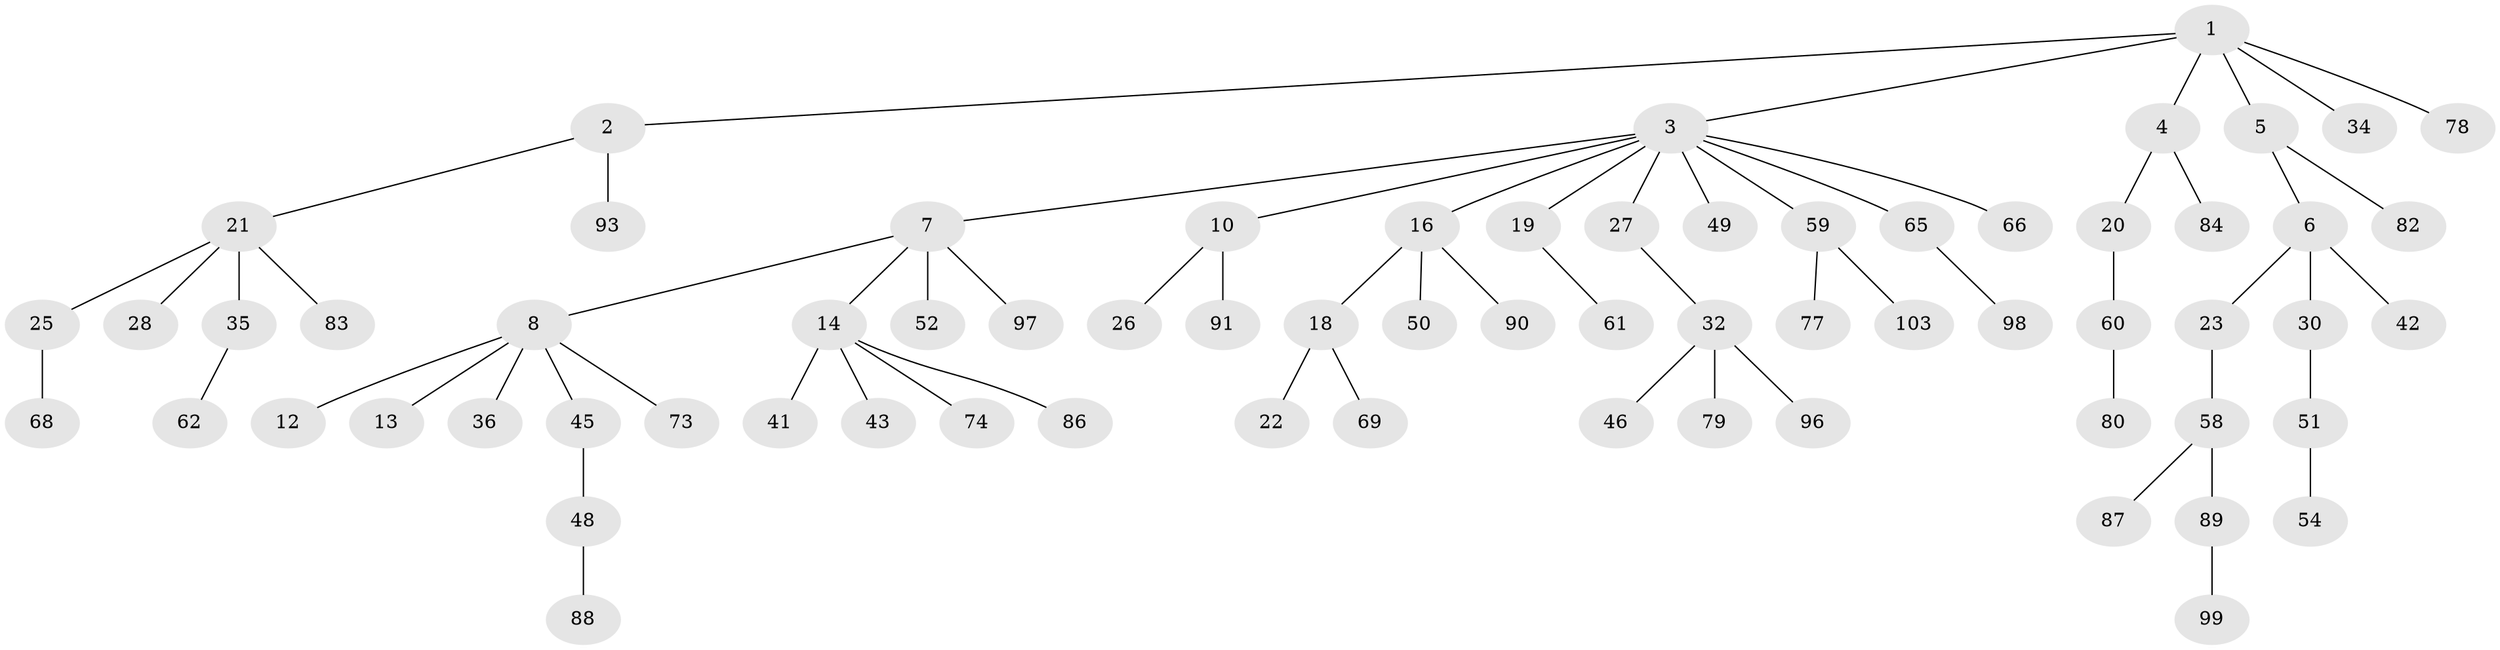 // original degree distribution, {6: 0.009708737864077669, 4: 0.04854368932038835, 8: 0.009708737864077669, 3: 0.0970873786407767, 5: 0.04854368932038835, 2: 0.3300970873786408, 1: 0.4563106796116505}
// Generated by graph-tools (version 1.1) at 2025/42/03/06/25 10:42:05]
// undirected, 69 vertices, 68 edges
graph export_dot {
graph [start="1"]
  node [color=gray90,style=filled];
  1 [super="+57"];
  2 [super="+29"];
  3 [super="+15"];
  4 [super="+95"];
  5 [super="+31"];
  6 [super="+53"];
  7 [super="+9"];
  8 [super="+11"];
  10 [super="+17"];
  12 [super="+47"];
  13 [super="+101"];
  14 [super="+24"];
  16 [super="+37"];
  18 [super="+39"];
  19;
  20;
  21 [super="+33"];
  22;
  23;
  25 [super="+81"];
  26 [super="+102"];
  27;
  28;
  30 [super="+38"];
  32 [super="+67"];
  34 [super="+72"];
  35 [super="+55"];
  36 [super="+40"];
  41 [super="+44"];
  42;
  43;
  45;
  46 [super="+85"];
  48 [super="+56"];
  49;
  50 [super="+70"];
  51 [super="+76"];
  52;
  54 [super="+64"];
  58 [super="+63"];
  59 [super="+75"];
  60;
  61;
  62;
  65 [super="+94"];
  66;
  68 [super="+71"];
  69;
  73 [super="+92"];
  74;
  77;
  78;
  79;
  80;
  82;
  83;
  84;
  86;
  87;
  88;
  89;
  90;
  91;
  93;
  96;
  97;
  98;
  99 [super="+100"];
  103;
  1 -- 2;
  1 -- 3;
  1 -- 4;
  1 -- 5;
  1 -- 34;
  1 -- 78;
  2 -- 21;
  2 -- 93;
  3 -- 7;
  3 -- 10;
  3 -- 16;
  3 -- 27;
  3 -- 65;
  3 -- 66;
  3 -- 19;
  3 -- 49;
  3 -- 59;
  4 -- 20;
  4 -- 84;
  5 -- 6;
  5 -- 82;
  6 -- 23;
  6 -- 30;
  6 -- 42;
  7 -- 8;
  7 -- 52;
  7 -- 97;
  7 -- 14;
  8 -- 73;
  8 -- 13;
  8 -- 36;
  8 -- 12;
  8 -- 45;
  10 -- 91;
  10 -- 26;
  14 -- 43;
  14 -- 41;
  14 -- 74;
  14 -- 86;
  16 -- 18;
  16 -- 50;
  16 -- 90;
  18 -- 22;
  18 -- 69;
  19 -- 61;
  20 -- 60;
  21 -- 25;
  21 -- 28;
  21 -- 35;
  21 -- 83;
  23 -- 58;
  25 -- 68;
  27 -- 32;
  30 -- 51;
  32 -- 46;
  32 -- 79;
  32 -- 96;
  35 -- 62;
  45 -- 48;
  48 -- 88;
  51 -- 54;
  58 -- 89;
  58 -- 87;
  59 -- 77;
  59 -- 103;
  60 -- 80;
  65 -- 98;
  89 -- 99;
}
